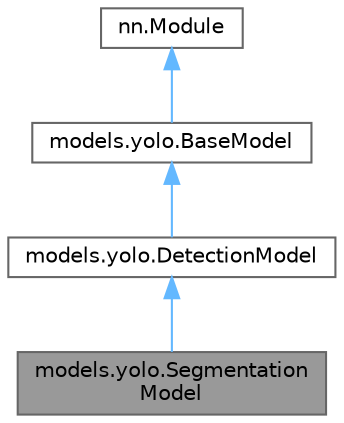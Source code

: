 digraph "models.yolo.SegmentationModel"
{
 // LATEX_PDF_SIZE
  bgcolor="transparent";
  edge [fontname=Helvetica,fontsize=10,labelfontname=Helvetica,labelfontsize=10];
  node [fontname=Helvetica,fontsize=10,shape=box,height=0.2,width=0.4];
  Node1 [id="Node000001",label="models.yolo.Segmentation\lModel",height=0.2,width=0.4,color="gray40", fillcolor="grey60", style="filled", fontcolor="black",tooltip=" "];
  Node2 -> Node1 [id="edge4_Node000001_Node000002",dir="back",color="steelblue1",style="solid",tooltip=" "];
  Node2 [id="Node000002",label="models.yolo.DetectionModel",height=0.2,width=0.4,color="gray40", fillcolor="white", style="filled",URL="$classmodels_1_1yolo_1_1_detection_model.html",tooltip=" "];
  Node3 -> Node2 [id="edge5_Node000002_Node000003",dir="back",color="steelblue1",style="solid",tooltip=" "];
  Node3 [id="Node000003",label="models.yolo.BaseModel",height=0.2,width=0.4,color="gray40", fillcolor="white", style="filled",URL="$classmodels_1_1yolo_1_1_base_model.html",tooltip=" "];
  Node4 -> Node3 [id="edge6_Node000003_Node000004",dir="back",color="steelblue1",style="solid",tooltip=" "];
  Node4 [id="Node000004",label="nn.Module",height=0.2,width=0.4,color="gray40", fillcolor="white", style="filled",tooltip=" "];
}
